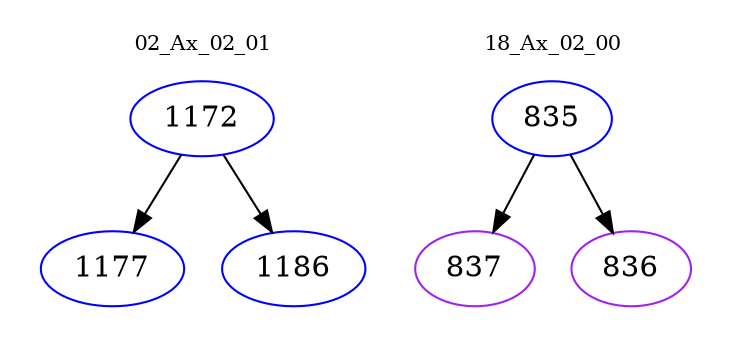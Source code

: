 digraph{
subgraph cluster_0 {
color = white
label = "02_Ax_02_01";
fontsize=10;
T0_1172 [label="1172", color="blue"]
T0_1172 -> T0_1177 [color="black"]
T0_1177 [label="1177", color="blue"]
T0_1172 -> T0_1186 [color="black"]
T0_1186 [label="1186", color="blue"]
}
subgraph cluster_1 {
color = white
label = "18_Ax_02_00";
fontsize=10;
T1_835 [label="835", color="blue"]
T1_835 -> T1_837 [color="black"]
T1_837 [label="837", color="purple"]
T1_835 -> T1_836 [color="black"]
T1_836 [label="836", color="purple"]
}
}
